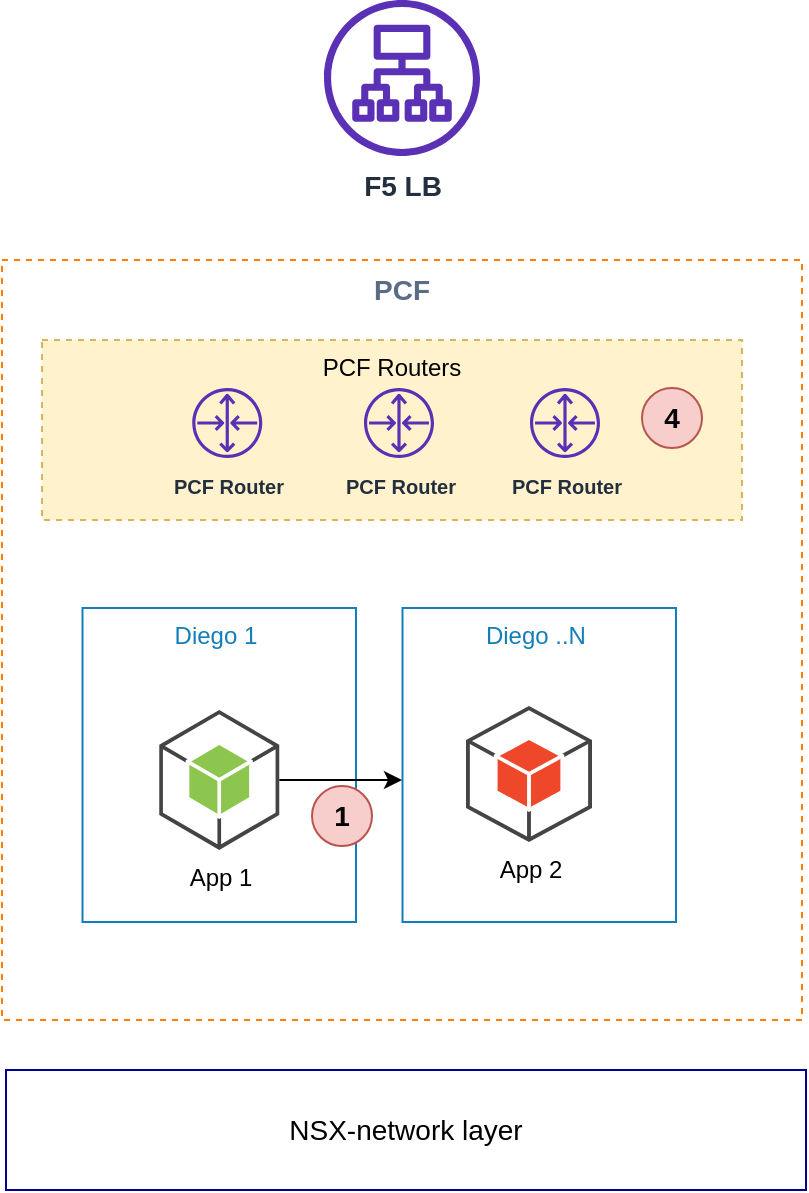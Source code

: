 <mxfile version="14.6.3" type="github"><diagram id="9EA6oOmGPnfAPCq1tqb2" name="Page-1"><mxGraphModel dx="1422" dy="794" grid="0" gridSize="10" guides="1" tooltips="1" connect="1" arrows="1" fold="1" page="1" pageScale="1" pageWidth="850" pageHeight="1100" math="0" shadow="0"><root><mxCell id="0"/><mxCell id="1" parent="0"/><mxCell id="afuSttshkmoXsUJ-A-a2-37" value="PCF" style="fillColor=none;dashed=1;verticalAlign=top;fontStyle=1;fontColor=#5A6C86;strokeColor=#FF8000;fontSize=14;" parent="1" vertex="1"><mxGeometry x="160" y="460" width="400" height="380" as="geometry"/></mxCell><mxCell id="afuSttshkmoXsUJ-A-a2-36" value="PCF Routers&#10;" style="fillColor=#fff2cc;strokeColor=#d6b656;dashed=1;verticalAlign=top;fontStyle=0;" parent="1" vertex="1"><mxGeometry x="180" y="500" width="350" height="90" as="geometry"/></mxCell><mxCell id="afuSttshkmoXsUJ-A-a2-10" value="&lt;font style=&quot;font-size: 10px&quot;&gt;&lt;b&gt;PCF Router&lt;/b&gt;&lt;/font&gt;" style="outlineConnect=0;fontColor=#232F3E;gradientColor=none;fillColor=#5A30B5;strokeColor=none;dashed=0;verticalLabelPosition=bottom;verticalAlign=top;align=center;html=1;fontSize=12;fontStyle=0;aspect=fixed;pointerEvents=1;shape=mxgraph.aws4.router;" parent="1" vertex="1"><mxGeometry x="255.13" y="524" width="35" height="35" as="geometry"/></mxCell><mxCell id="afuSttshkmoXsUJ-A-a2-29" value="Diego ..N " style="fillColor=none;strokeColor=#147EBA;verticalAlign=top;fontStyle=0;fontColor=#147EBA;" parent="1" vertex="1"><mxGeometry x="360.25" y="634" width="136.75" height="157" as="geometry"/></mxCell><mxCell id="afuSttshkmoXsUJ-A-a2-30" value="App 2" style="outlineConnect=0;dashed=0;verticalLabelPosition=bottom;verticalAlign=top;align=center;html=1;shape=mxgraph.aws3.android;fillColor=#EE472A;gradientColor=none;" parent="1" vertex="1"><mxGeometry x="392" y="683" width="63" height="68" as="geometry"/></mxCell><mxCell id="afuSttshkmoXsUJ-A-a2-31" value="Diego 1 " style="fillColor=none;strokeColor=#147EBA;verticalAlign=top;fontStyle=0;fontColor=#147EBA;" parent="1" vertex="1"><mxGeometry x="200.25" y="634" width="136.75" height="157" as="geometry"/></mxCell><mxCell id="ofNI9zeW5N8xDC-Tl-G7-1" style="edgeStyle=orthogonalEdgeStyle;rounded=0;orthogonalLoop=1;jettySize=auto;html=1;exitX=1;exitY=0.5;exitDx=0;exitDy=0;exitPerimeter=0;" edge="1" parent="1" source="afuSttshkmoXsUJ-A-a2-32"><mxGeometry relative="1" as="geometry"><mxPoint x="360" y="720" as="targetPoint"/></mxGeometry></mxCell><mxCell id="afuSttshkmoXsUJ-A-a2-32" value="App 1" style="outlineConnect=0;dashed=0;verticalLabelPosition=bottom;verticalAlign=top;align=center;html=1;shape=mxgraph.aws3.android;fillColor=#8CC64F;gradientColor=none;" parent="1" vertex="1"><mxGeometry x="238.63" y="685" width="60" height="70" as="geometry"/></mxCell><mxCell id="afuSttshkmoXsUJ-A-a2-33" value="&lt;font style=&quot;font-size: 10px&quot;&gt;&lt;b&gt;PCF Router&lt;/b&gt;&lt;/font&gt;" style="outlineConnect=0;fontColor=#232F3E;gradientColor=none;fillColor=#5A30B5;strokeColor=none;dashed=0;verticalLabelPosition=bottom;verticalAlign=top;align=center;html=1;fontSize=12;fontStyle=0;aspect=fixed;pointerEvents=1;shape=mxgraph.aws4.router;" parent="1" vertex="1"><mxGeometry x="341" y="524" width="35" height="35" as="geometry"/></mxCell><mxCell id="afuSttshkmoXsUJ-A-a2-34" value="&lt;font style=&quot;font-size: 10px&quot;&gt;&lt;b&gt;PCF Router&lt;/b&gt;&lt;/font&gt;" style="outlineConnect=0;fontColor=#232F3E;gradientColor=none;fillColor=#5A30B5;strokeColor=none;dashed=0;verticalLabelPosition=bottom;verticalAlign=top;align=center;html=1;fontSize=12;fontStyle=0;aspect=fixed;pointerEvents=1;shape=mxgraph.aws4.router;" parent="1" vertex="1"><mxGeometry x="424" y="524" width="35" height="35" as="geometry"/></mxCell><mxCell id="afuSttshkmoXsUJ-A-a2-38" value="&lt;font style=&quot;font-size: 14px&quot;&gt;&lt;b&gt;F5 LB&lt;/b&gt;&lt;/font&gt;" style="outlineConnect=0;fontColor=#232F3E;gradientColor=none;fillColor=#5A30B5;strokeColor=none;dashed=0;verticalLabelPosition=bottom;verticalAlign=top;align=center;html=1;fontSize=12;fontStyle=0;aspect=fixed;pointerEvents=1;shape=mxgraph.aws4.application_load_balancer;" parent="1" vertex="1"><mxGeometry x="321" y="330" width="78" height="78" as="geometry"/></mxCell><mxCell id="afuSttshkmoXsUJ-A-a2-39" value="NSX-network layer" style="rounded=0;whiteSpace=wrap;html=1;fontSize=14;strokeColor=#000099;" parent="1" vertex="1"><mxGeometry x="162" y="865" width="400" height="60" as="geometry"/></mxCell><mxCell id="afuSttshkmoXsUJ-A-a2-42" value="&lt;b&gt;4&lt;/b&gt;" style="ellipse;whiteSpace=wrap;html=1;fontSize=14;strokeColor=#b85450;fillColor=#f8cecc;" parent="1" vertex="1"><mxGeometry x="480" y="524" width="30" height="30" as="geometry"/></mxCell><mxCell id="afuSttshkmoXsUJ-A-a2-43" value="&lt;b&gt;1&lt;/b&gt;" style="ellipse;whiteSpace=wrap;html=1;fontSize=14;strokeColor=#b85450;fillColor=#f8cecc;" parent="1" vertex="1"><mxGeometry x="315" y="723" width="30" height="30" as="geometry"/></mxCell></root></mxGraphModel></diagram></mxfile>